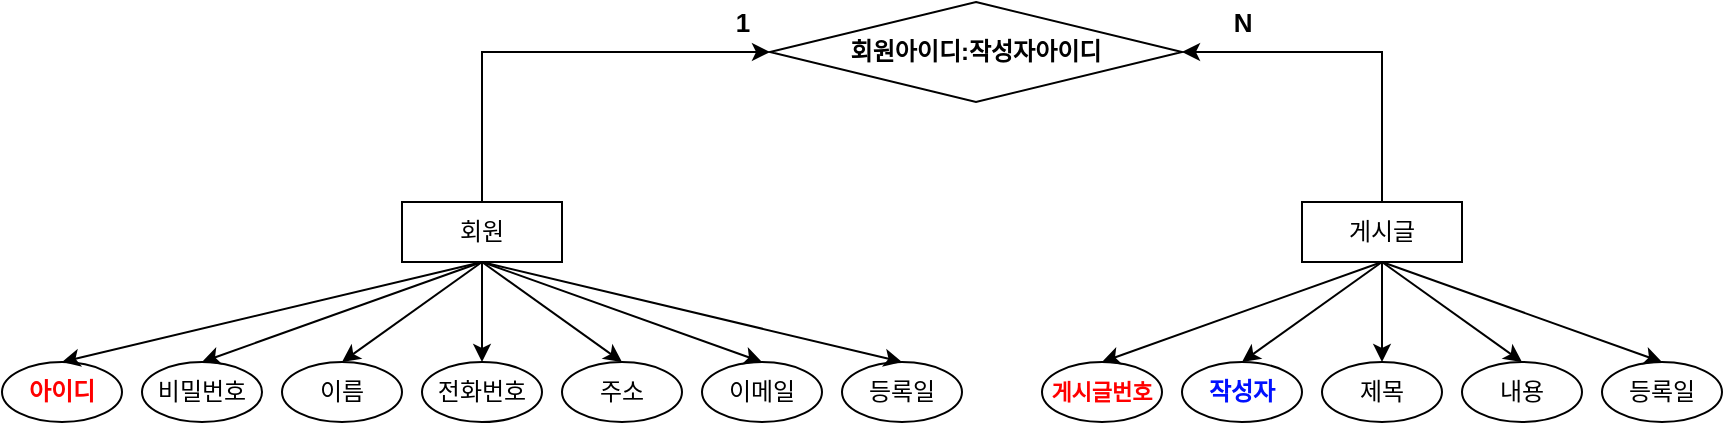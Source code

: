<mxfile version="21.2.1" type="device">
  <diagram name="페이지-1" id="gP_7Zujz9RPC_gEFdMSO">
    <mxGraphModel dx="989" dy="510" grid="1" gridSize="10" guides="1" tooltips="1" connect="1" arrows="1" fold="1" page="1" pageScale="1" pageWidth="827" pageHeight="1169" math="0" shadow="0">
      <root>
        <mxCell id="0" />
        <mxCell id="1" parent="0" />
        <mxCell id="rm1AYg226iiFqYWQDrqO-1" value="회원아이디:작성자아이디" style="rhombus;whiteSpace=wrap;html=1;fontStyle=1" vertex="1" parent="1">
          <mxGeometry x="414" y="140" width="206" height="50" as="geometry" />
        </mxCell>
        <mxCell id="rm1AYg226iiFqYWQDrqO-11" value="" style="edgeStyle=orthogonalEdgeStyle;rounded=0;orthogonalLoop=1;jettySize=auto;html=1;" edge="1" parent="1" source="rm1AYg226iiFqYWQDrqO-2" target="rm1AYg226iiFqYWQDrqO-7">
          <mxGeometry relative="1" as="geometry" />
        </mxCell>
        <mxCell id="rm1AYg226iiFqYWQDrqO-35" value="1" style="edgeStyle=orthogonalEdgeStyle;rounded=0;orthogonalLoop=1;jettySize=auto;html=1;entryX=0;entryY=0.5;entryDx=0;entryDy=0;fontSize=13;fontStyle=1" edge="1" parent="1" source="rm1AYg226iiFqYWQDrqO-2" target="rm1AYg226iiFqYWQDrqO-1">
          <mxGeometry x="0.872" y="15" relative="1" as="geometry">
            <mxPoint x="400" y="160" as="targetPoint" />
            <Array as="points">
              <mxPoint x="270" y="165" />
            </Array>
            <mxPoint as="offset" />
          </mxGeometry>
        </mxCell>
        <mxCell id="rm1AYg226iiFqYWQDrqO-2" value="회원" style="rounded=0;whiteSpace=wrap;html=1;" vertex="1" parent="1">
          <mxGeometry x="230" y="240" width="80" height="30" as="geometry" />
        </mxCell>
        <mxCell id="rm1AYg226iiFqYWQDrqO-3" value="아이디" style="ellipse;whiteSpace=wrap;html=1;fontColor=#ff0000;fontStyle=1" vertex="1" parent="1">
          <mxGeometry x="30" y="320" width="60" height="30" as="geometry" />
        </mxCell>
        <mxCell id="rm1AYg226iiFqYWQDrqO-5" value="비밀번호" style="ellipse;whiteSpace=wrap;html=1;" vertex="1" parent="1">
          <mxGeometry x="100" y="320" width="60" height="30" as="geometry" />
        </mxCell>
        <mxCell id="rm1AYg226iiFqYWQDrqO-6" value="이름" style="ellipse;whiteSpace=wrap;html=1;" vertex="1" parent="1">
          <mxGeometry x="170" y="320" width="60" height="30" as="geometry" />
        </mxCell>
        <mxCell id="rm1AYg226iiFqYWQDrqO-7" value="전화번호" style="ellipse;whiteSpace=wrap;html=1;" vertex="1" parent="1">
          <mxGeometry x="240" y="320" width="60" height="30" as="geometry" />
        </mxCell>
        <mxCell id="rm1AYg226iiFqYWQDrqO-8" value="주소" style="ellipse;whiteSpace=wrap;html=1;" vertex="1" parent="1">
          <mxGeometry x="310" y="320" width="60" height="30" as="geometry" />
        </mxCell>
        <mxCell id="rm1AYg226iiFqYWQDrqO-9" value="이메일" style="ellipse;whiteSpace=wrap;html=1;" vertex="1" parent="1">
          <mxGeometry x="380" y="320" width="60" height="30" as="geometry" />
        </mxCell>
        <mxCell id="rm1AYg226iiFqYWQDrqO-10" value="등록일" style="ellipse;whiteSpace=wrap;html=1;" vertex="1" parent="1">
          <mxGeometry x="450" y="320" width="60" height="30" as="geometry" />
        </mxCell>
        <mxCell id="rm1AYg226iiFqYWQDrqO-12" value="" style="endArrow=classic;html=1;rounded=0;exitX=0.5;exitY=1;exitDx=0;exitDy=0;entryX=0.5;entryY=0;entryDx=0;entryDy=0;" edge="1" parent="1" source="rm1AYg226iiFqYWQDrqO-2" target="rm1AYg226iiFqYWQDrqO-3">
          <mxGeometry width="50" height="50" relative="1" as="geometry">
            <mxPoint x="390" y="410" as="sourcePoint" />
            <mxPoint x="440" y="360" as="targetPoint" />
          </mxGeometry>
        </mxCell>
        <mxCell id="rm1AYg226iiFqYWQDrqO-13" value="" style="endArrow=classic;html=1;rounded=0;exitX=0.5;exitY=1;exitDx=0;exitDy=0;entryX=0.5;entryY=0;entryDx=0;entryDy=0;" edge="1" parent="1" source="rm1AYg226iiFqYWQDrqO-2" target="rm1AYg226iiFqYWQDrqO-5">
          <mxGeometry width="50" height="50" relative="1" as="geometry">
            <mxPoint x="390" y="410" as="sourcePoint" />
            <mxPoint x="440" y="360" as="targetPoint" />
          </mxGeometry>
        </mxCell>
        <mxCell id="rm1AYg226iiFqYWQDrqO-14" value="" style="endArrow=classic;html=1;rounded=0;exitX=0.5;exitY=1;exitDx=0;exitDy=0;entryX=0.5;entryY=0;entryDx=0;entryDy=0;" edge="1" parent="1" source="rm1AYg226iiFqYWQDrqO-2" target="rm1AYg226iiFqYWQDrqO-6">
          <mxGeometry width="50" height="50" relative="1" as="geometry">
            <mxPoint x="210" y="450" as="sourcePoint" />
            <mxPoint x="260" y="400" as="targetPoint" />
          </mxGeometry>
        </mxCell>
        <mxCell id="rm1AYg226iiFqYWQDrqO-15" value="" style="endArrow=classic;html=1;rounded=0;exitX=0.5;exitY=1;exitDx=0;exitDy=0;entryX=0.5;entryY=0;entryDx=0;entryDy=0;" edge="1" parent="1" source="rm1AYg226iiFqYWQDrqO-2" target="rm1AYg226iiFqYWQDrqO-10">
          <mxGeometry width="50" height="50" relative="1" as="geometry">
            <mxPoint x="390" y="410" as="sourcePoint" />
            <mxPoint x="440" y="360" as="targetPoint" />
          </mxGeometry>
        </mxCell>
        <mxCell id="rm1AYg226iiFqYWQDrqO-16" value="" style="endArrow=classic;html=1;rounded=0;exitX=0.5;exitY=1;exitDx=0;exitDy=0;entryX=0.5;entryY=0;entryDx=0;entryDy=0;" edge="1" parent="1" source="rm1AYg226iiFqYWQDrqO-2" target="rm1AYg226iiFqYWQDrqO-9">
          <mxGeometry width="50" height="50" relative="1" as="geometry">
            <mxPoint x="390" y="410" as="sourcePoint" />
            <mxPoint x="440" y="360" as="targetPoint" />
          </mxGeometry>
        </mxCell>
        <mxCell id="rm1AYg226iiFqYWQDrqO-17" value="" style="endArrow=classic;html=1;rounded=0;exitX=0.5;exitY=1;exitDx=0;exitDy=0;entryX=0.5;entryY=0;entryDx=0;entryDy=0;" edge="1" parent="1" source="rm1AYg226iiFqYWQDrqO-2" target="rm1AYg226iiFqYWQDrqO-8">
          <mxGeometry width="50" height="50" relative="1" as="geometry">
            <mxPoint x="390" y="410" as="sourcePoint" />
            <mxPoint x="440" y="360" as="targetPoint" />
          </mxGeometry>
        </mxCell>
        <mxCell id="rm1AYg226iiFqYWQDrqO-18" value="" style="edgeStyle=orthogonalEdgeStyle;rounded=0;orthogonalLoop=1;jettySize=auto;html=1;" edge="1" source="rm1AYg226iiFqYWQDrqO-19" target="rm1AYg226iiFqYWQDrqO-23" parent="1">
          <mxGeometry relative="1" as="geometry" />
        </mxCell>
        <mxCell id="rm1AYg226iiFqYWQDrqO-37" value="N" style="edgeStyle=orthogonalEdgeStyle;rounded=0;orthogonalLoop=1;jettySize=auto;html=1;entryX=1;entryY=0.5;entryDx=0;entryDy=0;fontSize=13;fontStyle=1" edge="1" parent="1" source="rm1AYg226iiFqYWQDrqO-19" target="rm1AYg226iiFqYWQDrqO-1">
          <mxGeometry x="0.657" y="-15" relative="1" as="geometry">
            <mxPoint x="670" y="160" as="targetPoint" />
            <Array as="points">
              <mxPoint x="720" y="165" />
            </Array>
            <mxPoint as="offset" />
          </mxGeometry>
        </mxCell>
        <mxCell id="rm1AYg226iiFqYWQDrqO-19" value="게시글" style="rounded=0;whiteSpace=wrap;html=1;" vertex="1" parent="1">
          <mxGeometry x="680" y="240" width="80" height="30" as="geometry" />
        </mxCell>
        <mxCell id="rm1AYg226iiFqYWQDrqO-21" value="게시글번호" style="ellipse;whiteSpace=wrap;html=1;fontSize=11;fontColor=#ff0000;fontStyle=1" vertex="1" parent="1">
          <mxGeometry x="550" y="320" width="60" height="30" as="geometry" />
        </mxCell>
        <mxCell id="rm1AYg226iiFqYWQDrqO-22" value="작성자" style="ellipse;whiteSpace=wrap;html=1;fontColor=#0011ff;fontStyle=1" vertex="1" parent="1">
          <mxGeometry x="620" y="320" width="60" height="30" as="geometry" />
        </mxCell>
        <mxCell id="rm1AYg226iiFqYWQDrqO-23" value="제목" style="ellipse;whiteSpace=wrap;html=1;" vertex="1" parent="1">
          <mxGeometry x="690" y="320" width="60" height="30" as="geometry" />
        </mxCell>
        <mxCell id="rm1AYg226iiFqYWQDrqO-24" value="내용" style="ellipse;whiteSpace=wrap;html=1;" vertex="1" parent="1">
          <mxGeometry x="760" y="320" width="60" height="30" as="geometry" />
        </mxCell>
        <mxCell id="rm1AYg226iiFqYWQDrqO-25" value="등록일" style="ellipse;whiteSpace=wrap;html=1;" vertex="1" parent="1">
          <mxGeometry x="830" y="320" width="60" height="30" as="geometry" />
        </mxCell>
        <mxCell id="rm1AYg226iiFqYWQDrqO-28" value="" style="endArrow=classic;html=1;rounded=0;exitX=0.5;exitY=1;exitDx=0;exitDy=0;entryX=0.5;entryY=0;entryDx=0;entryDy=0;" edge="1" source="rm1AYg226iiFqYWQDrqO-19" target="rm1AYg226iiFqYWQDrqO-21" parent="1">
          <mxGeometry width="50" height="50" relative="1" as="geometry">
            <mxPoint x="840" y="410" as="sourcePoint" />
            <mxPoint x="890" y="360" as="targetPoint" />
          </mxGeometry>
        </mxCell>
        <mxCell id="rm1AYg226iiFqYWQDrqO-29" value="" style="endArrow=classic;html=1;rounded=0;exitX=0.5;exitY=1;exitDx=0;exitDy=0;entryX=0.5;entryY=0;entryDx=0;entryDy=0;" edge="1" source="rm1AYg226iiFqYWQDrqO-19" target="rm1AYg226iiFqYWQDrqO-22" parent="1">
          <mxGeometry width="50" height="50" relative="1" as="geometry">
            <mxPoint x="660" y="450" as="sourcePoint" />
            <mxPoint x="710" y="400" as="targetPoint" />
          </mxGeometry>
        </mxCell>
        <mxCell id="rm1AYg226iiFqYWQDrqO-31" value="" style="endArrow=classic;html=1;rounded=0;exitX=0.5;exitY=1;exitDx=0;exitDy=0;entryX=0.5;entryY=0;entryDx=0;entryDy=0;" edge="1" source="rm1AYg226iiFqYWQDrqO-19" target="rm1AYg226iiFqYWQDrqO-25" parent="1">
          <mxGeometry width="50" height="50" relative="1" as="geometry">
            <mxPoint x="840" y="410" as="sourcePoint" />
            <mxPoint x="890" y="360" as="targetPoint" />
          </mxGeometry>
        </mxCell>
        <mxCell id="rm1AYg226iiFqYWQDrqO-32" value="" style="endArrow=classic;html=1;rounded=0;exitX=0.5;exitY=1;exitDx=0;exitDy=0;entryX=0.5;entryY=0;entryDx=0;entryDy=0;" edge="1" source="rm1AYg226iiFqYWQDrqO-19" target="rm1AYg226iiFqYWQDrqO-24" parent="1">
          <mxGeometry width="50" height="50" relative="1" as="geometry">
            <mxPoint x="840" y="410" as="sourcePoint" />
            <mxPoint x="890" y="360" as="targetPoint" />
          </mxGeometry>
        </mxCell>
      </root>
    </mxGraphModel>
  </diagram>
</mxfile>
